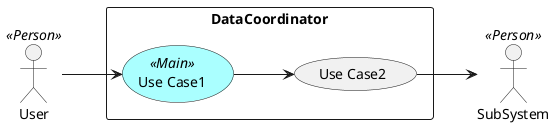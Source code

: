 @startuml

left to right direction

skinparam usecase {
  BackgroudnColor #ffffaa
  BackgroundColor<<Main>> #aaffff
}
actor :User: <<Person>>
actor :SubSystem: <<Person>>


rectangle "DataCoordinator" {
UseCase UC1 <<Main>> as "Use Case1"
UseCase UC2  as "Use Case2"


User --> UC1
UC1 --> UC2
UC2 --> SubSystem
}

@enduml
